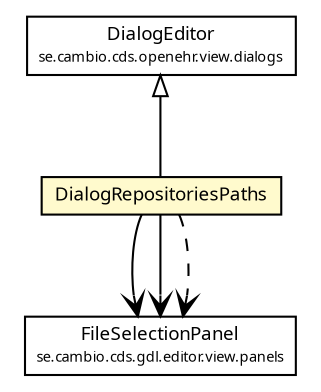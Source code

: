 #!/usr/local/bin/dot
#
# Class diagram 
# Generated by UMLGraph version R5_6 (http://www.umlgraph.org/)
#

digraph G {
	edge [fontname="Trebuchet MS",fontsize=10,labelfontname="Trebuchet MS",labelfontsize=10];
	node [fontname="Trebuchet MS",fontsize=10,shape=plaintext];
	nodesep=0.25;
	ranksep=0.5;
	// se.cambio.cds.openehr.view.dialogs.DialogEditor
	c155545 [label=<<table title="se.cambio.cds.openehr.view.dialogs.DialogEditor" border="0" cellborder="1" cellspacing="0" cellpadding="2" port="p" href="../../../../openehr/view/dialogs/DialogEditor.html">
		<tr><td><table border="0" cellspacing="0" cellpadding="1">
<tr><td align="center" balign="center"><font face="Trebuchet MS"> DialogEditor </font></td></tr>
<tr><td align="center" balign="center"><font face="Trebuchet MS" point-size="7.0"> se.cambio.cds.openehr.view.dialogs </font></td></tr>
		</table></td></tr>
		</table>>, URL="../../../../openehr/view/dialogs/DialogEditor.html", fontname="Trebuchet MS", fontcolor="black", fontsize=9.0];
	// se.cambio.cds.gdl.editor.view.dialog.DialogRepositoriesPaths
	c155633 [label=<<table title="se.cambio.cds.gdl.editor.view.dialog.DialogRepositoriesPaths" border="0" cellborder="1" cellspacing="0" cellpadding="2" port="p" bgcolor="lemonChiffon" href="./DialogRepositoriesPaths.html">
		<tr><td><table border="0" cellspacing="0" cellpadding="1">
<tr><td align="center" balign="center"><font face="Trebuchet MS"> DialogRepositoriesPaths </font></td></tr>
		</table></td></tr>
		</table>>, URL="./DialogRepositoriesPaths.html", fontname="Trebuchet MS", fontcolor="black", fontsize=9.0];
	// se.cambio.cds.gdl.editor.view.panels.FileSelectionPanel
	c155691 [label=<<table title="se.cambio.cds.gdl.editor.view.panels.FileSelectionPanel" border="0" cellborder="1" cellspacing="0" cellpadding="2" port="p" href="../panels/FileSelectionPanel.html">
		<tr><td><table border="0" cellspacing="0" cellpadding="1">
<tr><td align="center" balign="center"><font face="Trebuchet MS"> FileSelectionPanel </font></td></tr>
<tr><td align="center" balign="center"><font face="Trebuchet MS" point-size="7.0"> se.cambio.cds.gdl.editor.view.panels </font></td></tr>
		</table></td></tr>
		</table>>, URL="../panels/FileSelectionPanel.html", fontname="Trebuchet MS", fontcolor="black", fontsize=9.0];
	//se.cambio.cds.gdl.editor.view.dialog.DialogRepositoriesPaths extends se.cambio.cds.openehr.view.dialogs.DialogEditor
	c155545:p -> c155633:p [dir=back,arrowtail=empty];
	// se.cambio.cds.gdl.editor.view.dialog.DialogRepositoriesPaths NAVASSOC se.cambio.cds.gdl.editor.view.panels.FileSelectionPanel
	c155633:p -> c155691:p [taillabel="", label="", headlabel="", fontname="Trebuchet MS", fontcolor="black", fontsize=10.0, color="black", arrowhead=open];
	// se.cambio.cds.gdl.editor.view.dialog.DialogRepositoriesPaths NAVASSOC se.cambio.cds.gdl.editor.view.panels.FileSelectionPanel
	c155633:p -> c155691:p [taillabel="", label="", headlabel="", fontname="Trebuchet MS", fontcolor="black", fontsize=10.0, color="black", arrowhead=open];
	// se.cambio.cds.gdl.editor.view.dialog.DialogRepositoriesPaths DEPEND se.cambio.cds.gdl.editor.view.panels.FileSelectionPanel
	c155633:p -> c155691:p [taillabel="", label="", headlabel="", fontname="Trebuchet MS", fontcolor="black", fontsize=10.0, color="black", arrowhead=open, style=dashed];
}

